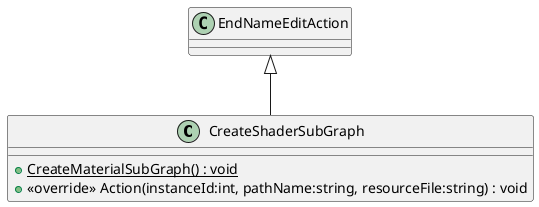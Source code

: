 @startuml
class CreateShaderSubGraph {
    + {static} CreateMaterialSubGraph() : void
    + <<override>> Action(instanceId:int, pathName:string, resourceFile:string) : void
}
EndNameEditAction <|-- CreateShaderSubGraph
@enduml

